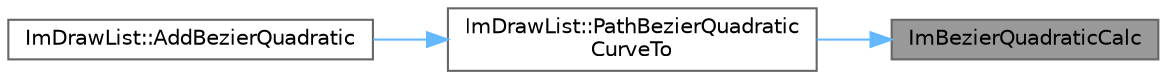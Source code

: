 digraph "ImBezierQuadraticCalc"
{
 // LATEX_PDF_SIZE
  bgcolor="transparent";
  edge [fontname=Helvetica,fontsize=10,labelfontname=Helvetica,labelfontsize=10];
  node [fontname=Helvetica,fontsize=10,shape=box,height=0.2,width=0.4];
  rankdir="RL";
  Node1 [id="Node000001",label="ImBezierQuadraticCalc",height=0.2,width=0.4,color="gray40", fillcolor="grey60", style="filled", fontcolor="black",tooltip=" "];
  Node1 -> Node2 [id="edge1_Node000001_Node000002",dir="back",color="steelblue1",style="solid",tooltip=" "];
  Node2 [id="Node000002",label="ImDrawList::PathBezierQuadratic\lCurveTo",height=0.2,width=0.4,color="grey40", fillcolor="white", style="filled",URL="$struct_im_draw_list.html#af48c5212d06ca5967f70da33ffadbc86",tooltip=" "];
  Node2 -> Node3 [id="edge2_Node000002_Node000003",dir="back",color="steelblue1",style="solid",tooltip=" "];
  Node3 [id="Node000003",label="ImDrawList::AddBezierQuadratic",height=0.2,width=0.4,color="grey40", fillcolor="white", style="filled",URL="$struct_im_draw_list.html#a2ca1f97b873778fc53fa4c1f1ca8bb1f",tooltip=" "];
}
